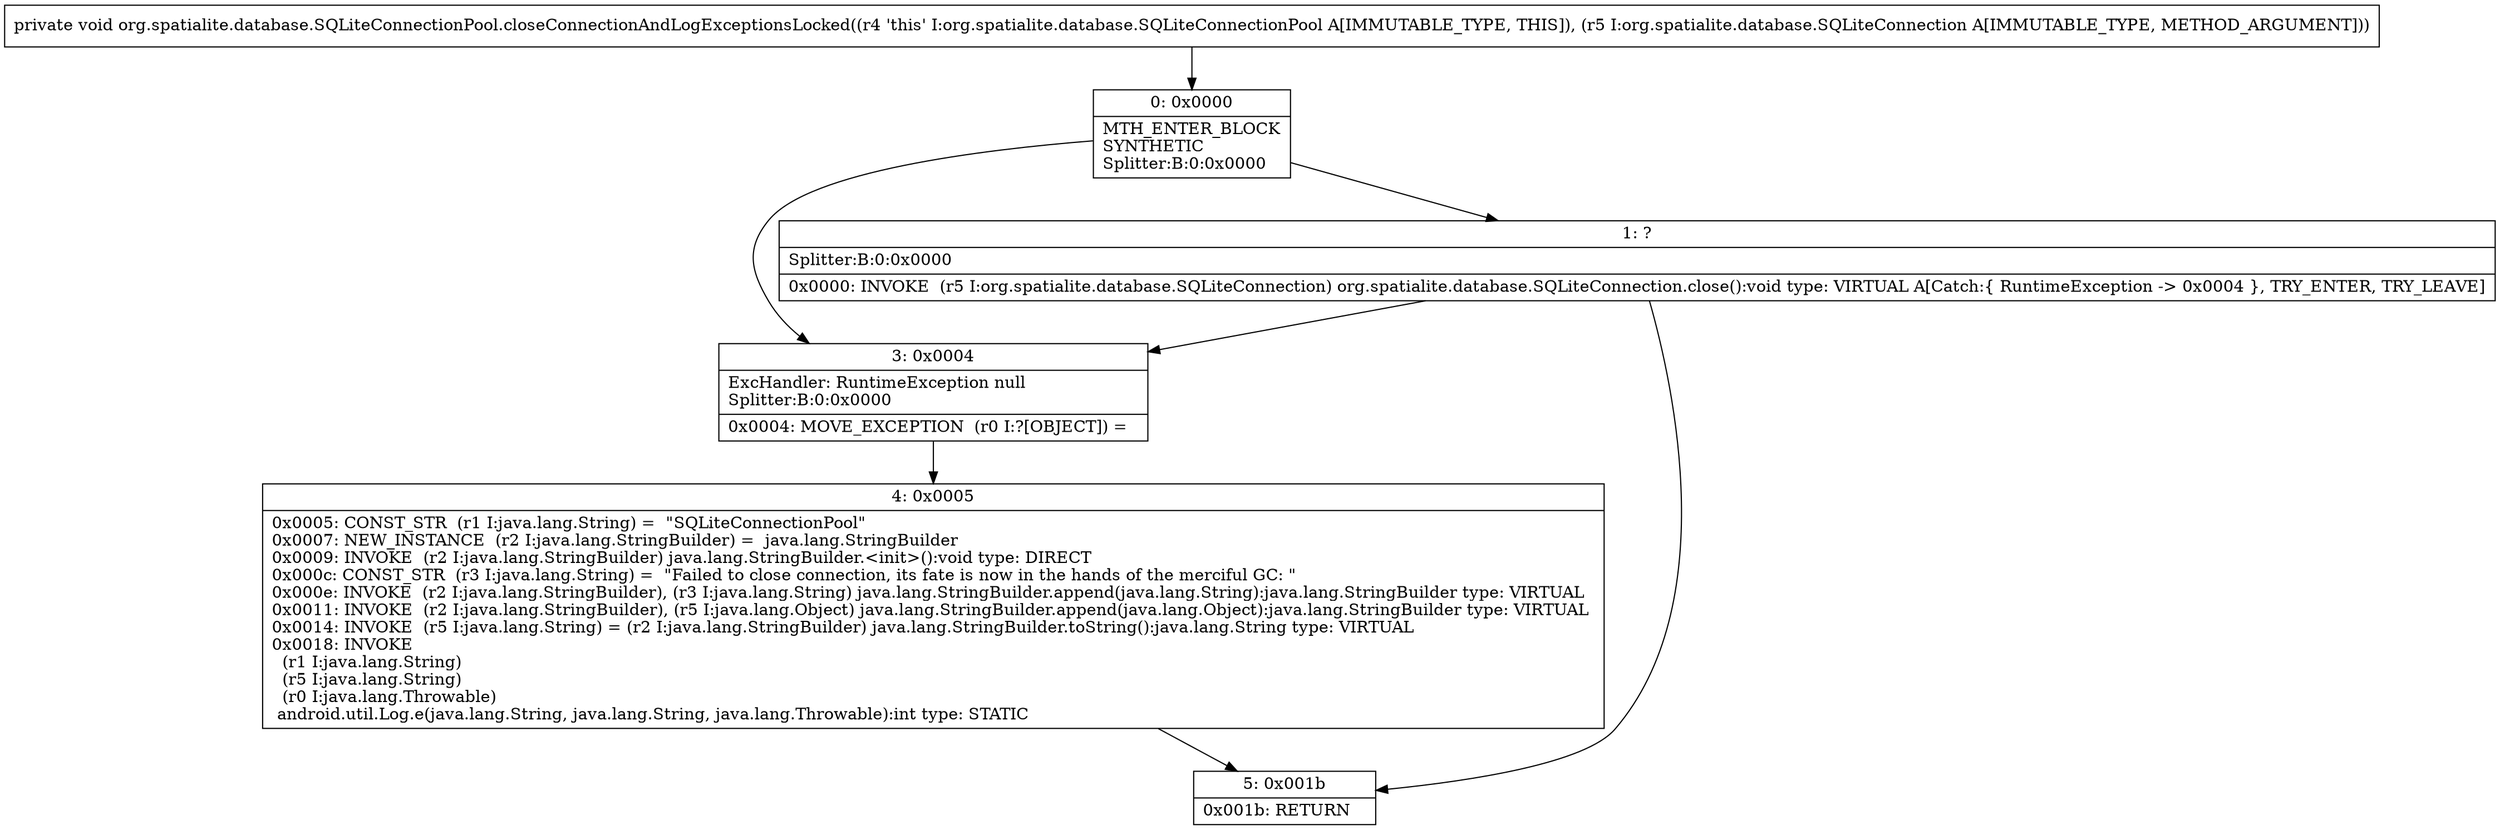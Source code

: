digraph "CFG fororg.spatialite.database.SQLiteConnectionPool.closeConnectionAndLogExceptionsLocked(Lorg\/spatialite\/database\/SQLiteConnection;)V" {
Node_0 [shape=record,label="{0\:\ 0x0000|MTH_ENTER_BLOCK\lSYNTHETIC\lSplitter:B:0:0x0000\l}"];
Node_1 [shape=record,label="{1\:\ ?|Splitter:B:0:0x0000\l|0x0000: INVOKE  (r5 I:org.spatialite.database.SQLiteConnection) org.spatialite.database.SQLiteConnection.close():void type: VIRTUAL A[Catch:\{ RuntimeException \-\> 0x0004 \}, TRY_ENTER, TRY_LEAVE]\l}"];
Node_3 [shape=record,label="{3\:\ 0x0004|ExcHandler: RuntimeException null\lSplitter:B:0:0x0000\l|0x0004: MOVE_EXCEPTION  (r0 I:?[OBJECT]) =  \l}"];
Node_4 [shape=record,label="{4\:\ 0x0005|0x0005: CONST_STR  (r1 I:java.lang.String) =  \"SQLiteConnectionPool\" \l0x0007: NEW_INSTANCE  (r2 I:java.lang.StringBuilder) =  java.lang.StringBuilder \l0x0009: INVOKE  (r2 I:java.lang.StringBuilder) java.lang.StringBuilder.\<init\>():void type: DIRECT \l0x000c: CONST_STR  (r3 I:java.lang.String) =  \"Failed to close connection, its fate is now in the hands of the merciful GC: \" \l0x000e: INVOKE  (r2 I:java.lang.StringBuilder), (r3 I:java.lang.String) java.lang.StringBuilder.append(java.lang.String):java.lang.StringBuilder type: VIRTUAL \l0x0011: INVOKE  (r2 I:java.lang.StringBuilder), (r5 I:java.lang.Object) java.lang.StringBuilder.append(java.lang.Object):java.lang.StringBuilder type: VIRTUAL \l0x0014: INVOKE  (r5 I:java.lang.String) = (r2 I:java.lang.StringBuilder) java.lang.StringBuilder.toString():java.lang.String type: VIRTUAL \l0x0018: INVOKE  \l  (r1 I:java.lang.String)\l  (r5 I:java.lang.String)\l  (r0 I:java.lang.Throwable)\l android.util.Log.e(java.lang.String, java.lang.String, java.lang.Throwable):int type: STATIC \l}"];
Node_5 [shape=record,label="{5\:\ 0x001b|0x001b: RETURN   \l}"];
MethodNode[shape=record,label="{private void org.spatialite.database.SQLiteConnectionPool.closeConnectionAndLogExceptionsLocked((r4 'this' I:org.spatialite.database.SQLiteConnectionPool A[IMMUTABLE_TYPE, THIS]), (r5 I:org.spatialite.database.SQLiteConnection A[IMMUTABLE_TYPE, METHOD_ARGUMENT])) }"];
MethodNode -> Node_0;
Node_0 -> Node_1;
Node_0 -> Node_3;
Node_1 -> Node_3;
Node_1 -> Node_5;
Node_3 -> Node_4;
Node_4 -> Node_5;
}

